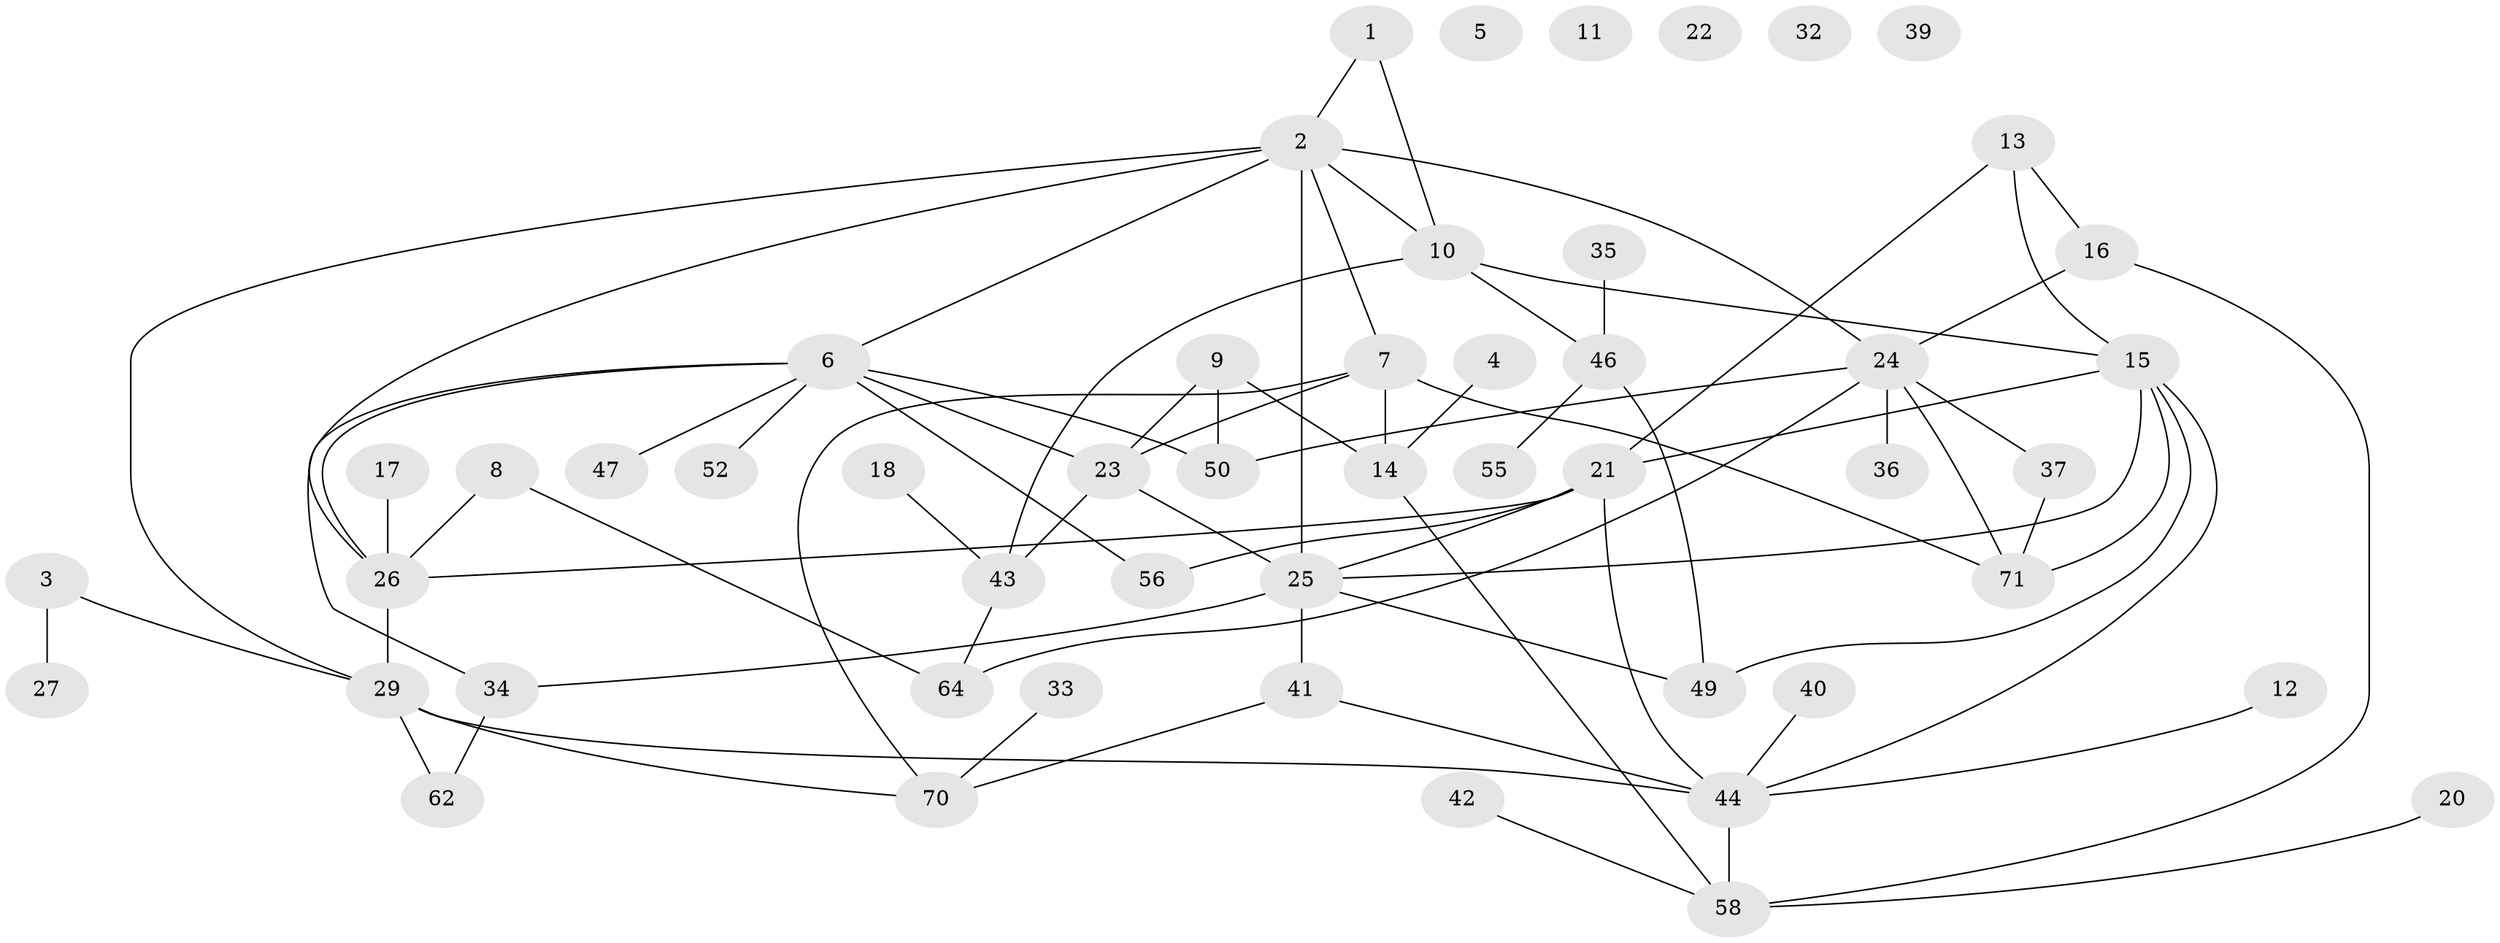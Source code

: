// Generated by graph-tools (version 1.1) at 2025/23/03/03/25 07:23:24]
// undirected, 51 vertices, 76 edges
graph export_dot {
graph [start="1"]
  node [color=gray90,style=filled];
  1 [super="+53"];
  2 [super="+19"];
  3 [super="+72"];
  4 [super="+28"];
  5;
  6 [super="+67"];
  7 [super="+69"];
  8 [super="+45"];
  9 [super="+63"];
  10 [super="+57"];
  11;
  12;
  13 [super="+38"];
  14 [super="+61"];
  15 [super="+51"];
  16;
  17;
  18 [super="+48"];
  20;
  21 [super="+31"];
  22;
  23 [super="+65"];
  24 [super="+73"];
  25 [super="+30"];
  26;
  27;
  29 [super="+60"];
  32;
  33;
  34;
  35;
  36;
  37;
  39;
  40;
  41;
  42;
  43;
  44 [super="+54"];
  46 [super="+59"];
  47;
  49 [super="+68"];
  50;
  52;
  55;
  56;
  58 [super="+66"];
  62;
  64;
  70;
  71;
  1 -- 10;
  1 -- 2;
  2 -- 6;
  2 -- 7;
  2 -- 10;
  2 -- 24;
  2 -- 25 [weight=2];
  2 -- 26;
  2 -- 29;
  3 -- 27;
  3 -- 29;
  4 -- 14;
  6 -- 34;
  6 -- 52;
  6 -- 56;
  6 -- 50;
  6 -- 23;
  6 -- 26;
  6 -- 47;
  7 -- 71;
  7 -- 23;
  7 -- 70;
  7 -- 14;
  8 -- 26;
  8 -- 64;
  9 -- 50;
  9 -- 23;
  9 -- 14;
  10 -- 46;
  10 -- 43;
  10 -- 15;
  12 -- 44;
  13 -- 16;
  13 -- 15;
  13 -- 21;
  14 -- 58;
  15 -- 21;
  15 -- 49;
  15 -- 71;
  15 -- 25;
  15 -- 44;
  16 -- 24;
  16 -- 58;
  17 -- 26;
  18 -- 43;
  20 -- 58;
  21 -- 25;
  21 -- 44;
  21 -- 56;
  21 -- 26;
  23 -- 43;
  23 -- 25;
  24 -- 37;
  24 -- 64;
  24 -- 50;
  24 -- 36;
  24 -- 71;
  25 -- 41;
  25 -- 34;
  25 -- 49;
  26 -- 29;
  29 -- 70;
  29 -- 62;
  29 -- 44;
  33 -- 70;
  34 -- 62;
  35 -- 46;
  37 -- 71;
  40 -- 44;
  41 -- 44;
  41 -- 70;
  42 -- 58;
  43 -- 64;
  44 -- 58;
  46 -- 49;
  46 -- 55 [weight=2];
}
